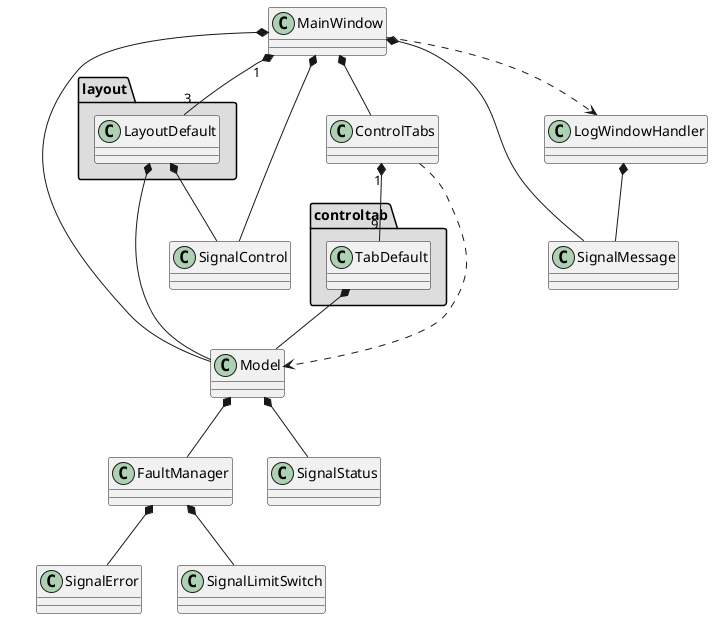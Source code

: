 @startuml
package "layout" #DDDDDD {
  class LayoutDefault
}

package "controltab" #DDDDDD {
  class TabDefault
}

MainWindow *-- Model
MainWindow *-- ControlTabs
MainWindow "1" *-- "3" LayoutDefault
MainWindow *-- SignalControl
MainWindow *-- SignalMessage
MainWindow ..> LogWindowHandler

Model *-- FaultManager
Model *-- SignalStatus
FaultManager *-- SignalError
FaultManager *-- SignalLimitSwitch

LayoutDefault *-- Model
LayoutDefault *-- SignalControl

LogWindowHandler *-- SignalMessage

ControlTabs ..> Model
ControlTabs "1" *-- "9" TabDefault

TabDefault *-- Model
@enduml

